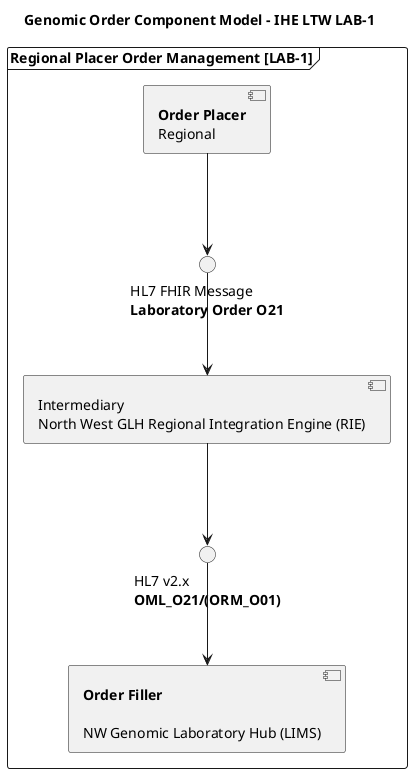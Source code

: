 @startuml

title "Genomic Order Component Model - IHE LTW LAB-1"

frame "Regional Placer Order Management [LAB-1]" as LAB1 {
  component "**Order Filler**\n\nNW Genomic Laboratory Hub (LIMS)" as LIMS
  component "**Order Placer**\nRegional" as EPR
  component "Intermediary\nNorth West GLH Regional Integration Engine (RIE)" as TIE

 interface "HL7 FHIR Message\n**Laboratory Order O21**" as HL7_ORM1

 interface "HL7 v2.x\n**OML_O21/(ORM_O01)**" as HL7_ORM2


  EPR -d-> HL7_ORM1
  HL7_ORM1 -d-> TIE
  TIE -d-> HL7_ORM2
}



HL7_ORM2 -d-> LIMS



@enduml
